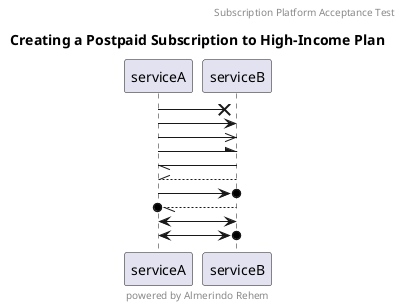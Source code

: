 

@startuml Meu Diagram

header Subscription Platform Acceptance Test
title "Creating a Postpaid Subscription to High-Income Plan"
footer powered by Almerindo Rehem

participant serviceA
participant serviceB

serviceA ->x serviceB
serviceA -> serviceB
serviceA ->> serviceB
serviceA -\ serviceB
serviceA \\- serviceB
serviceA //-- serviceB

serviceA ->o serviceB
serviceA o\\-- serviceB

serviceA <-> serviceB
serviceA <->o serviceB

@enduml
